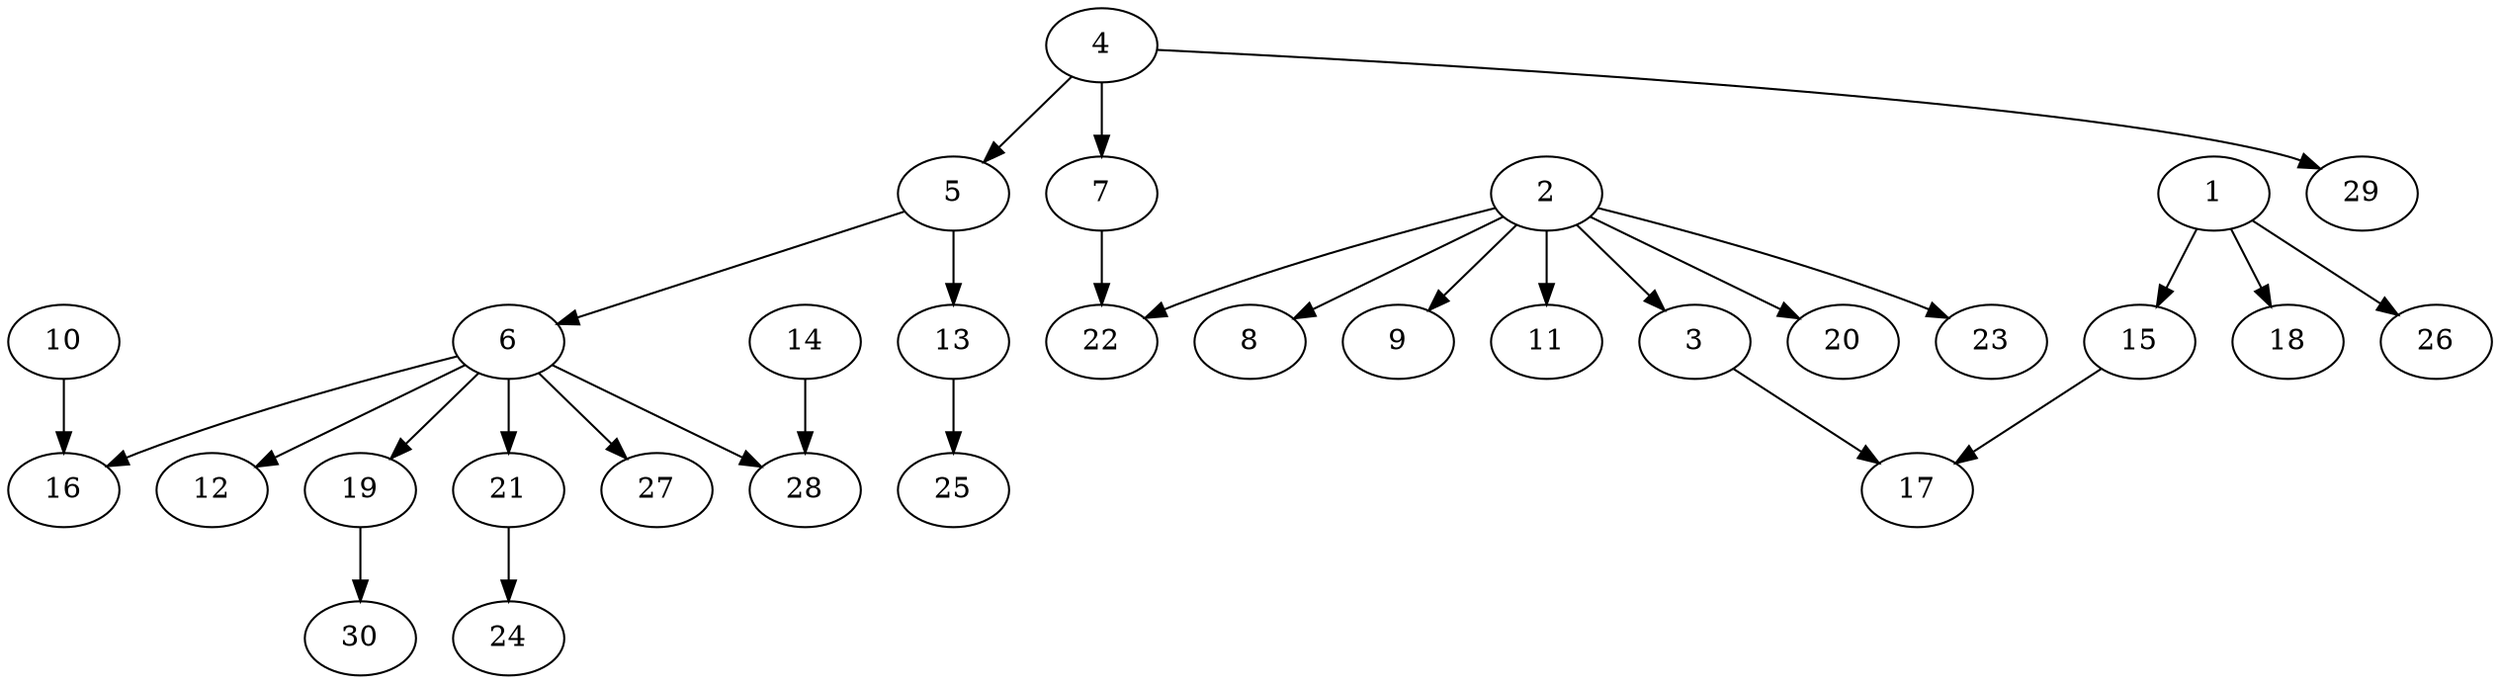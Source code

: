 digraph sample {
4 -> 5[color="black"];
4 -> 7[color="black"];
2 -> 8[color="black"];
2 -> 9[color="black"];
2 -> 11[color="black"];
6 -> 12[color="black"];
5 -> 13[color="black"];
1 -> 15[color="black"];
6 -> 16[color="black"];
10 -> 16[color="black"];
3 -> 17[color="black"];
15 -> 17[color="black"];
1 -> 18[color="black"];
6 -> 19[color="black"];
2 -> 20[color="black"];
2 -> 22[color="black"];
2 -> 23[color="black"];
21 -> 24[color="black"];
13 -> 25[color="black"];
1 -> 26[color="black"];
6 -> 27[color="black"];
14 -> 28[color="black"];
4 -> 29[color="black"];
19 -> 30[color="black"];
2 -> 3[color="black"];
6 -> 28[color="black"];
5 -> 6[color="black"];
7 -> 22[color="black"];
6 -> 21[color="black"];
}